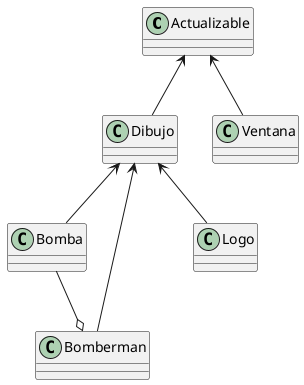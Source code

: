@startuml Bomberman

class Actualizable
class Bomba
class Bomberman
class Dibujo
class Logo
class Ventana

Actualizable <-- Ventana
Actualizable <-- Dibujo
Dibujo <-- Bomberman
Dibujo <-- Bomba
Dibujo <-- Logo
Bomba --o Bomberman